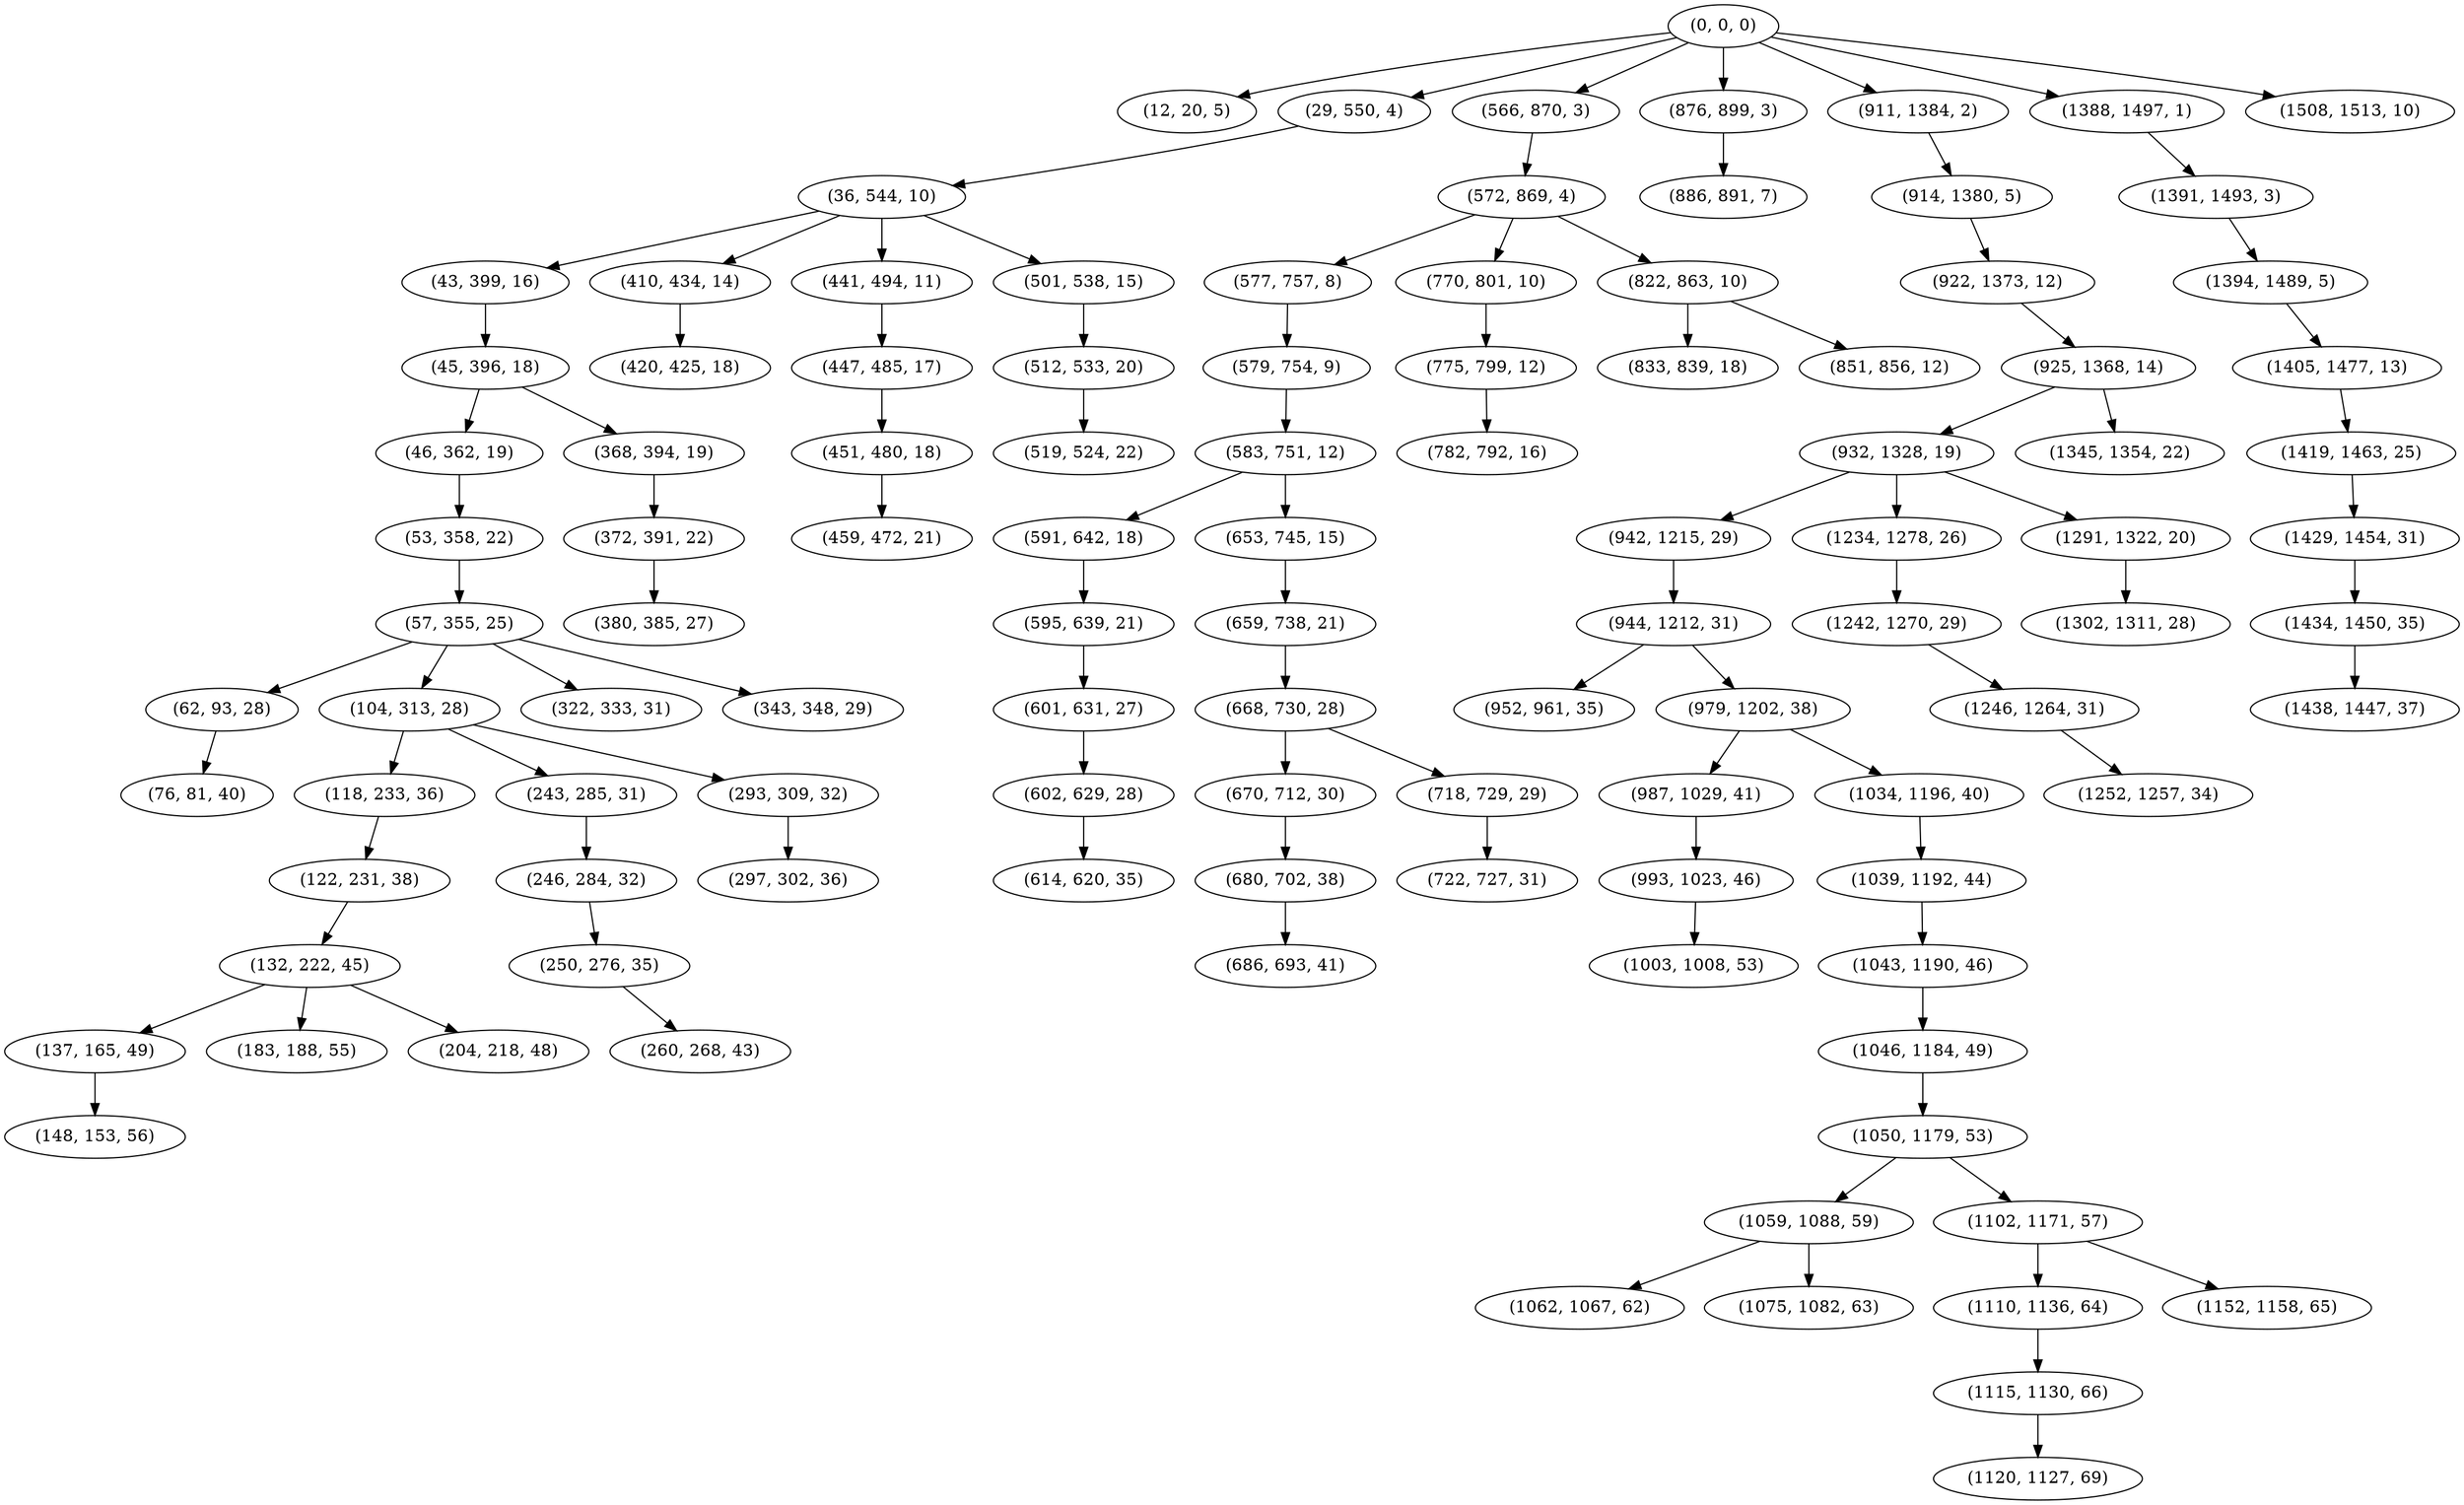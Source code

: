 digraph tree {
    "(0, 0, 0)";
    "(12, 20, 5)";
    "(29, 550, 4)";
    "(36, 544, 10)";
    "(43, 399, 16)";
    "(45, 396, 18)";
    "(46, 362, 19)";
    "(53, 358, 22)";
    "(57, 355, 25)";
    "(62, 93, 28)";
    "(76, 81, 40)";
    "(104, 313, 28)";
    "(118, 233, 36)";
    "(122, 231, 38)";
    "(132, 222, 45)";
    "(137, 165, 49)";
    "(148, 153, 56)";
    "(183, 188, 55)";
    "(204, 218, 48)";
    "(243, 285, 31)";
    "(246, 284, 32)";
    "(250, 276, 35)";
    "(260, 268, 43)";
    "(293, 309, 32)";
    "(297, 302, 36)";
    "(322, 333, 31)";
    "(343, 348, 29)";
    "(368, 394, 19)";
    "(372, 391, 22)";
    "(380, 385, 27)";
    "(410, 434, 14)";
    "(420, 425, 18)";
    "(441, 494, 11)";
    "(447, 485, 17)";
    "(451, 480, 18)";
    "(459, 472, 21)";
    "(501, 538, 15)";
    "(512, 533, 20)";
    "(519, 524, 22)";
    "(566, 870, 3)";
    "(572, 869, 4)";
    "(577, 757, 8)";
    "(579, 754, 9)";
    "(583, 751, 12)";
    "(591, 642, 18)";
    "(595, 639, 21)";
    "(601, 631, 27)";
    "(602, 629, 28)";
    "(614, 620, 35)";
    "(653, 745, 15)";
    "(659, 738, 21)";
    "(668, 730, 28)";
    "(670, 712, 30)";
    "(680, 702, 38)";
    "(686, 693, 41)";
    "(718, 729, 29)";
    "(722, 727, 31)";
    "(770, 801, 10)";
    "(775, 799, 12)";
    "(782, 792, 16)";
    "(822, 863, 10)";
    "(833, 839, 18)";
    "(851, 856, 12)";
    "(876, 899, 3)";
    "(886, 891, 7)";
    "(911, 1384, 2)";
    "(914, 1380, 5)";
    "(922, 1373, 12)";
    "(925, 1368, 14)";
    "(932, 1328, 19)";
    "(942, 1215, 29)";
    "(944, 1212, 31)";
    "(952, 961, 35)";
    "(979, 1202, 38)";
    "(987, 1029, 41)";
    "(993, 1023, 46)";
    "(1003, 1008, 53)";
    "(1034, 1196, 40)";
    "(1039, 1192, 44)";
    "(1043, 1190, 46)";
    "(1046, 1184, 49)";
    "(1050, 1179, 53)";
    "(1059, 1088, 59)";
    "(1062, 1067, 62)";
    "(1075, 1082, 63)";
    "(1102, 1171, 57)";
    "(1110, 1136, 64)";
    "(1115, 1130, 66)";
    "(1120, 1127, 69)";
    "(1152, 1158, 65)";
    "(1234, 1278, 26)";
    "(1242, 1270, 29)";
    "(1246, 1264, 31)";
    "(1252, 1257, 34)";
    "(1291, 1322, 20)";
    "(1302, 1311, 28)";
    "(1345, 1354, 22)";
    "(1388, 1497, 1)";
    "(1391, 1493, 3)";
    "(1394, 1489, 5)";
    "(1405, 1477, 13)";
    "(1419, 1463, 25)";
    "(1429, 1454, 31)";
    "(1434, 1450, 35)";
    "(1438, 1447, 37)";
    "(1508, 1513, 10)";
    "(0, 0, 0)" -> "(12, 20, 5)";
    "(0, 0, 0)" -> "(29, 550, 4)";
    "(0, 0, 0)" -> "(566, 870, 3)";
    "(0, 0, 0)" -> "(876, 899, 3)";
    "(0, 0, 0)" -> "(911, 1384, 2)";
    "(0, 0, 0)" -> "(1388, 1497, 1)";
    "(0, 0, 0)" -> "(1508, 1513, 10)";
    "(29, 550, 4)" -> "(36, 544, 10)";
    "(36, 544, 10)" -> "(43, 399, 16)";
    "(36, 544, 10)" -> "(410, 434, 14)";
    "(36, 544, 10)" -> "(441, 494, 11)";
    "(36, 544, 10)" -> "(501, 538, 15)";
    "(43, 399, 16)" -> "(45, 396, 18)";
    "(45, 396, 18)" -> "(46, 362, 19)";
    "(45, 396, 18)" -> "(368, 394, 19)";
    "(46, 362, 19)" -> "(53, 358, 22)";
    "(53, 358, 22)" -> "(57, 355, 25)";
    "(57, 355, 25)" -> "(62, 93, 28)";
    "(57, 355, 25)" -> "(104, 313, 28)";
    "(57, 355, 25)" -> "(322, 333, 31)";
    "(57, 355, 25)" -> "(343, 348, 29)";
    "(62, 93, 28)" -> "(76, 81, 40)";
    "(104, 313, 28)" -> "(118, 233, 36)";
    "(104, 313, 28)" -> "(243, 285, 31)";
    "(104, 313, 28)" -> "(293, 309, 32)";
    "(118, 233, 36)" -> "(122, 231, 38)";
    "(122, 231, 38)" -> "(132, 222, 45)";
    "(132, 222, 45)" -> "(137, 165, 49)";
    "(132, 222, 45)" -> "(183, 188, 55)";
    "(132, 222, 45)" -> "(204, 218, 48)";
    "(137, 165, 49)" -> "(148, 153, 56)";
    "(243, 285, 31)" -> "(246, 284, 32)";
    "(246, 284, 32)" -> "(250, 276, 35)";
    "(250, 276, 35)" -> "(260, 268, 43)";
    "(293, 309, 32)" -> "(297, 302, 36)";
    "(368, 394, 19)" -> "(372, 391, 22)";
    "(372, 391, 22)" -> "(380, 385, 27)";
    "(410, 434, 14)" -> "(420, 425, 18)";
    "(441, 494, 11)" -> "(447, 485, 17)";
    "(447, 485, 17)" -> "(451, 480, 18)";
    "(451, 480, 18)" -> "(459, 472, 21)";
    "(501, 538, 15)" -> "(512, 533, 20)";
    "(512, 533, 20)" -> "(519, 524, 22)";
    "(566, 870, 3)" -> "(572, 869, 4)";
    "(572, 869, 4)" -> "(577, 757, 8)";
    "(572, 869, 4)" -> "(770, 801, 10)";
    "(572, 869, 4)" -> "(822, 863, 10)";
    "(577, 757, 8)" -> "(579, 754, 9)";
    "(579, 754, 9)" -> "(583, 751, 12)";
    "(583, 751, 12)" -> "(591, 642, 18)";
    "(583, 751, 12)" -> "(653, 745, 15)";
    "(591, 642, 18)" -> "(595, 639, 21)";
    "(595, 639, 21)" -> "(601, 631, 27)";
    "(601, 631, 27)" -> "(602, 629, 28)";
    "(602, 629, 28)" -> "(614, 620, 35)";
    "(653, 745, 15)" -> "(659, 738, 21)";
    "(659, 738, 21)" -> "(668, 730, 28)";
    "(668, 730, 28)" -> "(670, 712, 30)";
    "(668, 730, 28)" -> "(718, 729, 29)";
    "(670, 712, 30)" -> "(680, 702, 38)";
    "(680, 702, 38)" -> "(686, 693, 41)";
    "(718, 729, 29)" -> "(722, 727, 31)";
    "(770, 801, 10)" -> "(775, 799, 12)";
    "(775, 799, 12)" -> "(782, 792, 16)";
    "(822, 863, 10)" -> "(833, 839, 18)";
    "(822, 863, 10)" -> "(851, 856, 12)";
    "(876, 899, 3)" -> "(886, 891, 7)";
    "(911, 1384, 2)" -> "(914, 1380, 5)";
    "(914, 1380, 5)" -> "(922, 1373, 12)";
    "(922, 1373, 12)" -> "(925, 1368, 14)";
    "(925, 1368, 14)" -> "(932, 1328, 19)";
    "(925, 1368, 14)" -> "(1345, 1354, 22)";
    "(932, 1328, 19)" -> "(942, 1215, 29)";
    "(932, 1328, 19)" -> "(1234, 1278, 26)";
    "(932, 1328, 19)" -> "(1291, 1322, 20)";
    "(942, 1215, 29)" -> "(944, 1212, 31)";
    "(944, 1212, 31)" -> "(952, 961, 35)";
    "(944, 1212, 31)" -> "(979, 1202, 38)";
    "(979, 1202, 38)" -> "(987, 1029, 41)";
    "(979, 1202, 38)" -> "(1034, 1196, 40)";
    "(987, 1029, 41)" -> "(993, 1023, 46)";
    "(993, 1023, 46)" -> "(1003, 1008, 53)";
    "(1034, 1196, 40)" -> "(1039, 1192, 44)";
    "(1039, 1192, 44)" -> "(1043, 1190, 46)";
    "(1043, 1190, 46)" -> "(1046, 1184, 49)";
    "(1046, 1184, 49)" -> "(1050, 1179, 53)";
    "(1050, 1179, 53)" -> "(1059, 1088, 59)";
    "(1050, 1179, 53)" -> "(1102, 1171, 57)";
    "(1059, 1088, 59)" -> "(1062, 1067, 62)";
    "(1059, 1088, 59)" -> "(1075, 1082, 63)";
    "(1102, 1171, 57)" -> "(1110, 1136, 64)";
    "(1102, 1171, 57)" -> "(1152, 1158, 65)";
    "(1110, 1136, 64)" -> "(1115, 1130, 66)";
    "(1115, 1130, 66)" -> "(1120, 1127, 69)";
    "(1234, 1278, 26)" -> "(1242, 1270, 29)";
    "(1242, 1270, 29)" -> "(1246, 1264, 31)";
    "(1246, 1264, 31)" -> "(1252, 1257, 34)";
    "(1291, 1322, 20)" -> "(1302, 1311, 28)";
    "(1388, 1497, 1)" -> "(1391, 1493, 3)";
    "(1391, 1493, 3)" -> "(1394, 1489, 5)";
    "(1394, 1489, 5)" -> "(1405, 1477, 13)";
    "(1405, 1477, 13)" -> "(1419, 1463, 25)";
    "(1419, 1463, 25)" -> "(1429, 1454, 31)";
    "(1429, 1454, 31)" -> "(1434, 1450, 35)";
    "(1434, 1450, 35)" -> "(1438, 1447, 37)";
}
